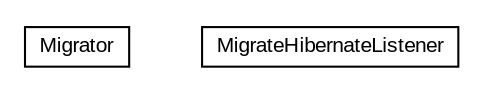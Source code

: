#!/usr/local/bin/dot
#
# Class diagram 
# Generated by UMLGraph version R5_6 (http://www.umlgraph.org/)
#

digraph G {
	edge [fontname="arial",fontsize=10,labelfontname="arial",labelfontsize=10];
	node [fontname="arial",fontsize=10,shape=plaintext];
	nodesep=0.25;
	ranksep=0.5;
	// hibernate.migrate.Migrator
	c721 [label=<<table title="hibernate.migrate.Migrator" border="0" cellborder="1" cellspacing="0" cellpadding="2" port="p" href="./Migrator.html">
		<tr><td><table border="0" cellspacing="0" cellpadding="1">
<tr><td align="center" balign="center"> Migrator </td></tr>
		</table></td></tr>
		</table>>, URL="./Migrator.html", fontname="arial", fontcolor="black", fontsize=10.0];
	// hibernate.migrate.MigrateHibernateListener
	c722 [label=<<table title="hibernate.migrate.MigrateHibernateListener" border="0" cellborder="1" cellspacing="0" cellpadding="2" port="p" href="./MigrateHibernateListener.html">
		<tr><td><table border="0" cellspacing="0" cellpadding="1">
<tr><td align="center" balign="center"> MigrateHibernateListener </td></tr>
		</table></td></tr>
		</table>>, URL="./MigrateHibernateListener.html", fontname="arial", fontcolor="black", fontsize=10.0];
}

